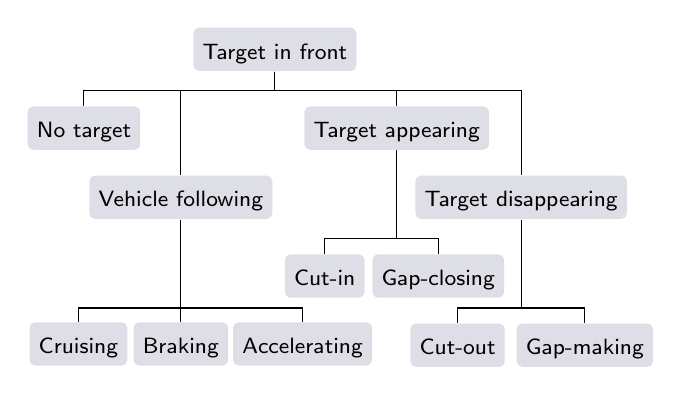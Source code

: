 \definecolor{TNOlightgray}{RGB}{222,222,231}%
\tikzstyle{tag}=[font=\sffamily, text height=.8em, text depth=.1em, fill=TNOlightgray, rounded corners=0.2em]%
\tikzstyle{diffheighttag}=[node distance=2.5em]%
\tikzstyle{helper}=[coordinate, node distance=1.5em]%
\tikzstyle{helper2}=[coordinate, node distance=4.0em]%
\begin{tikzpicture}
	% Place the nodes
	\node[tag](target){\footnotesize Target in front};
	\node[coordinate, below of=target](below target){};
	\node[coordinate, left of=below target, node distance=3.4em](following){};
	\node[tag, diffheighttag, below of=following](following2){\footnotesize Vehicle following};
	\node[tag, left of=following, node distance=3.5em](free){\footnotesize No target};
	\node[tag, right of=below target, node distance=4.4em](appearing){\footnotesize Target appearing};
	\node[coordinate, right of=appearing, node distance=4.5em](disappearing){};
	\node[tag, diffheighttag, below of=disappearing](disappearing2){\footnotesize Target disappearing};
	\node[coordinate, below of=following2, node distance=2.8em](braking){};
	\node[tag, diffheighttag, below of=braking](braking2){\footnotesize Braking};
	\node[tag, left of=braking2, node distance=3.7em](cruising){\footnotesize Cruising};
	\node[tag, right of=braking2, node distance=4.4em](accelerating){\footnotesize Accelerating};
	\node[coordinate, below of=appearing](below appearing){};
	\node[coordinate, diffheighttag, below of=below appearing](below appearing2){};
	\node[tag, left of=below appearing2, node distance=2.6em](cutin){\footnotesize Cut-in};
	\node[tag, right of=below appearing2, node distance=1.5em](gapclosing){\footnotesize Gap-closing};
	\node[coordinate, below of=disappearing2](below disappearing){};
	\node[coordinate, diffheighttag, below of=below disappearing](below disappearing2){};
	\node[tag, left of=below disappearing2, node distance=2.3em](cutout){\footnotesize Cut-out};
	\node[tag, right of=below disappearing2, node distance=2.3em](gapmaking){\footnotesize Gap-making};
	
	% Place the lines
	\node[helper, below of=target](target helper){};
	\node[helper2, below of=following2](following helper){};
	\node[helper2, below of=appearing](appearing helper){};
	\node[helper2, below of=disappearing2](disappearing helper){};
	\draw (target) -- (target helper) -| (free);
	\draw (target) -- (target helper) -| (following2);
	\draw (target) -- (target helper) -| (appearing);
	\draw (target) -- (target helper) -| (disappearing2);
	\draw (following2) -- (following helper) -| (cruising);
	\draw (following2) -- (braking2);
	\draw (following2) -- (following helper) -| (accelerating);
	\draw (appearing) -- (appearing helper) -| (cutin);
	\draw (appearing) -- (appearing helper) -| (gapclosing);
	\draw (disappearing2) -- (disappearing helper) -| (cutout);
	\draw (disappearing2) -- (disappearing helper) -| (gapmaking);
\end{tikzpicture}%
